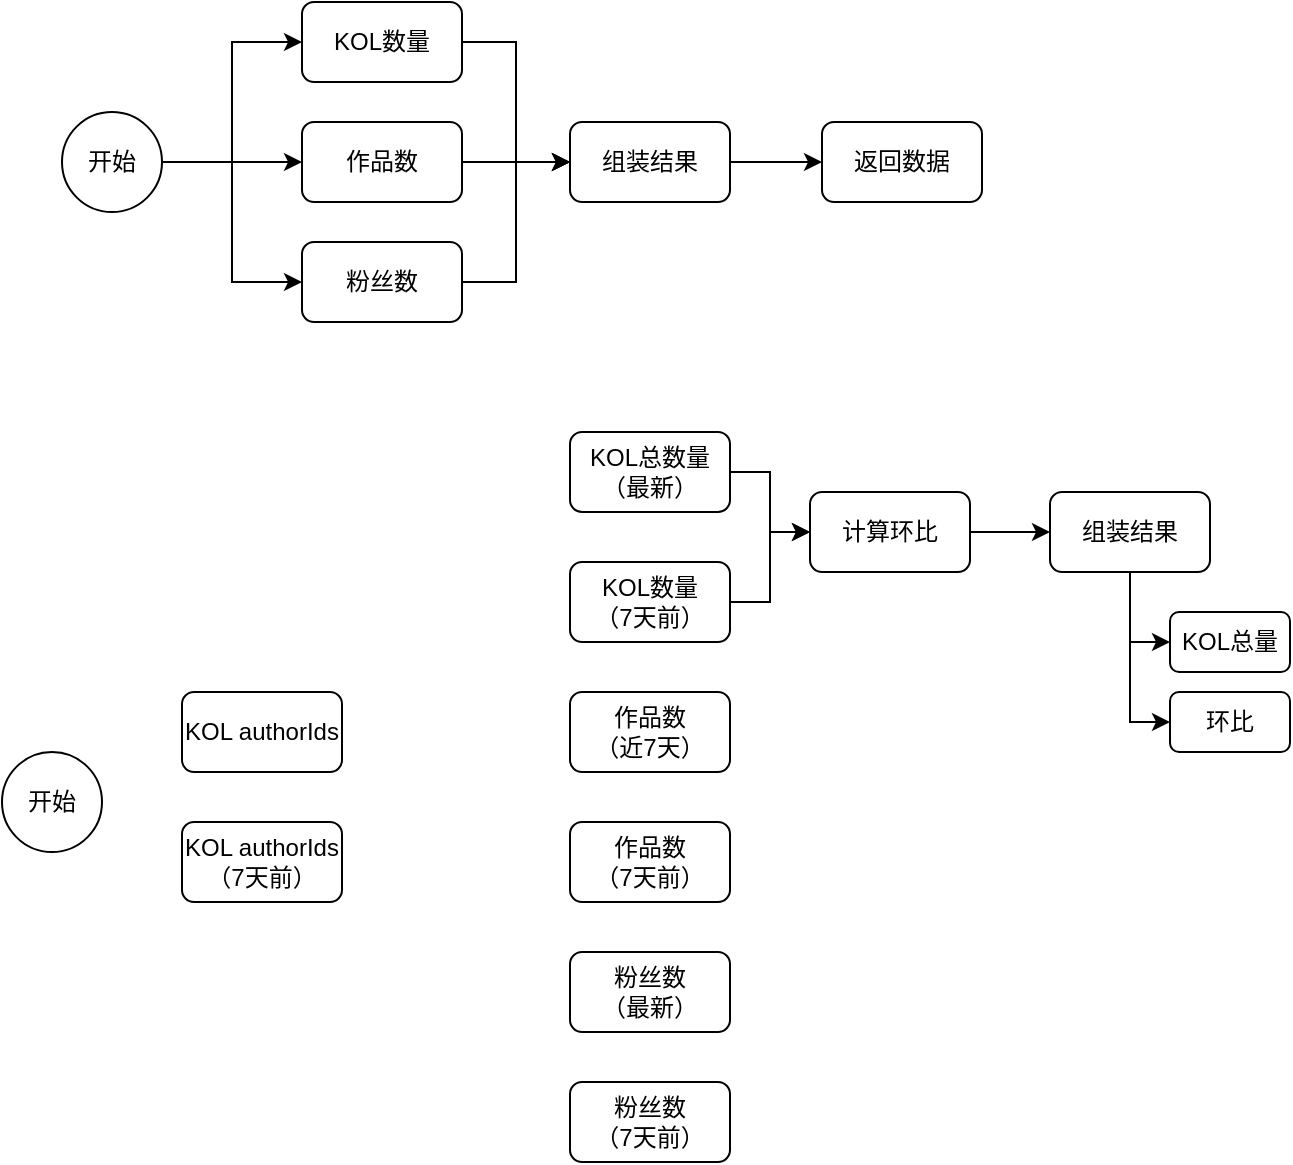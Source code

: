 <mxfile version="21.3.8" type="github">
  <diagram name="第 1 页" id="1frLAyx7Ao2BgWXEjT3e">
    <mxGraphModel dx="1686" dy="1166" grid="1" gridSize="10" guides="1" tooltips="1" connect="1" arrows="1" fold="1" page="1" pageScale="1" pageWidth="827" pageHeight="1169" math="0" shadow="0">
      <root>
        <mxCell id="0" />
        <mxCell id="1" parent="0" />
        <mxCell id="i0a-wmi7Up6VofEtSDoC-9" style="edgeStyle=orthogonalEdgeStyle;rounded=0;orthogonalLoop=1;jettySize=auto;html=1;exitX=1;exitY=0.5;exitDx=0;exitDy=0;entryX=0;entryY=0.5;entryDx=0;entryDy=0;" edge="1" parent="1" source="i0a-wmi7Up6VofEtSDoC-1" target="i0a-wmi7Up6VofEtSDoC-8">
          <mxGeometry relative="1" as="geometry" />
        </mxCell>
        <mxCell id="i0a-wmi7Up6VofEtSDoC-1" value="KOL数量" style="rounded=1;whiteSpace=wrap;html=1;" vertex="1" parent="1">
          <mxGeometry x="200" y="115" width="80" height="40" as="geometry" />
        </mxCell>
        <mxCell id="i0a-wmi7Up6VofEtSDoC-5" style="edgeStyle=orthogonalEdgeStyle;rounded=0;orthogonalLoop=1;jettySize=auto;html=1;exitX=1;exitY=0.5;exitDx=0;exitDy=0;entryX=0;entryY=0.5;entryDx=0;entryDy=0;" edge="1" parent="1" source="i0a-wmi7Up6VofEtSDoC-2" target="i0a-wmi7Up6VofEtSDoC-1">
          <mxGeometry relative="1" as="geometry" />
        </mxCell>
        <mxCell id="i0a-wmi7Up6VofEtSDoC-6" style="edgeStyle=orthogonalEdgeStyle;rounded=0;orthogonalLoop=1;jettySize=auto;html=1;exitX=1;exitY=0.5;exitDx=0;exitDy=0;entryX=0;entryY=0.5;entryDx=0;entryDy=0;" edge="1" parent="1" source="i0a-wmi7Up6VofEtSDoC-2" target="i0a-wmi7Up6VofEtSDoC-3">
          <mxGeometry relative="1" as="geometry" />
        </mxCell>
        <mxCell id="i0a-wmi7Up6VofEtSDoC-7" style="edgeStyle=orthogonalEdgeStyle;rounded=0;orthogonalLoop=1;jettySize=auto;html=1;exitX=1;exitY=0.5;exitDx=0;exitDy=0;entryX=0;entryY=0.5;entryDx=0;entryDy=0;" edge="1" parent="1" source="i0a-wmi7Up6VofEtSDoC-2" target="i0a-wmi7Up6VofEtSDoC-4">
          <mxGeometry relative="1" as="geometry" />
        </mxCell>
        <mxCell id="i0a-wmi7Up6VofEtSDoC-2" value="开始" style="ellipse;whiteSpace=wrap;html=1;aspect=fixed;" vertex="1" parent="1">
          <mxGeometry x="80" y="170" width="50" height="50" as="geometry" />
        </mxCell>
        <mxCell id="i0a-wmi7Up6VofEtSDoC-10" style="edgeStyle=orthogonalEdgeStyle;rounded=0;orthogonalLoop=1;jettySize=auto;html=1;exitX=1;exitY=0.5;exitDx=0;exitDy=0;entryX=0;entryY=0.5;entryDx=0;entryDy=0;" edge="1" parent="1" source="i0a-wmi7Up6VofEtSDoC-3" target="i0a-wmi7Up6VofEtSDoC-8">
          <mxGeometry relative="1" as="geometry" />
        </mxCell>
        <mxCell id="i0a-wmi7Up6VofEtSDoC-3" value="作品数" style="rounded=1;whiteSpace=wrap;html=1;" vertex="1" parent="1">
          <mxGeometry x="200" y="175" width="80" height="40" as="geometry" />
        </mxCell>
        <mxCell id="i0a-wmi7Up6VofEtSDoC-11" style="edgeStyle=orthogonalEdgeStyle;rounded=0;orthogonalLoop=1;jettySize=auto;html=1;exitX=1;exitY=0.5;exitDx=0;exitDy=0;entryX=0;entryY=0.5;entryDx=0;entryDy=0;" edge="1" parent="1" source="i0a-wmi7Up6VofEtSDoC-4" target="i0a-wmi7Up6VofEtSDoC-8">
          <mxGeometry relative="1" as="geometry" />
        </mxCell>
        <mxCell id="i0a-wmi7Up6VofEtSDoC-4" value="粉丝数" style="rounded=1;whiteSpace=wrap;html=1;" vertex="1" parent="1">
          <mxGeometry x="200" y="235" width="80" height="40" as="geometry" />
        </mxCell>
        <mxCell id="i0a-wmi7Up6VofEtSDoC-13" style="edgeStyle=orthogonalEdgeStyle;rounded=0;orthogonalLoop=1;jettySize=auto;html=1;exitX=1;exitY=0.5;exitDx=0;exitDy=0;entryX=0;entryY=0.5;entryDx=0;entryDy=0;" edge="1" parent="1" source="i0a-wmi7Up6VofEtSDoC-8" target="i0a-wmi7Up6VofEtSDoC-12">
          <mxGeometry relative="1" as="geometry" />
        </mxCell>
        <mxCell id="i0a-wmi7Up6VofEtSDoC-8" value="组装结果" style="rounded=1;whiteSpace=wrap;html=1;" vertex="1" parent="1">
          <mxGeometry x="334" y="175" width="80" height="40" as="geometry" />
        </mxCell>
        <mxCell id="i0a-wmi7Up6VofEtSDoC-12" value="返回数据" style="rounded=1;whiteSpace=wrap;html=1;" vertex="1" parent="1">
          <mxGeometry x="460" y="175" width="80" height="40" as="geometry" />
        </mxCell>
        <mxCell id="i0a-wmi7Up6VofEtSDoC-14" value="开始" style="ellipse;whiteSpace=wrap;html=1;aspect=fixed;" vertex="1" parent="1">
          <mxGeometry x="50" y="490" width="50" height="50" as="geometry" />
        </mxCell>
        <mxCell id="i0a-wmi7Up6VofEtSDoC-25" style="edgeStyle=orthogonalEdgeStyle;rounded=0;orthogonalLoop=1;jettySize=auto;html=1;exitX=1;exitY=0.5;exitDx=0;exitDy=0;entryX=0;entryY=0.5;entryDx=0;entryDy=0;" edge="1" parent="1" source="i0a-wmi7Up6VofEtSDoC-15" target="i0a-wmi7Up6VofEtSDoC-17">
          <mxGeometry relative="1" as="geometry" />
        </mxCell>
        <mxCell id="i0a-wmi7Up6VofEtSDoC-15" value="KOL总数量&lt;br&gt;（最新）" style="rounded=1;whiteSpace=wrap;html=1;" vertex="1" parent="1">
          <mxGeometry x="334" y="330" width="80" height="40" as="geometry" />
        </mxCell>
        <mxCell id="i0a-wmi7Up6VofEtSDoC-26" style="edgeStyle=orthogonalEdgeStyle;rounded=0;orthogonalLoop=1;jettySize=auto;html=1;exitX=1;exitY=0.5;exitDx=0;exitDy=0;entryX=0;entryY=0.5;entryDx=0;entryDy=0;" edge="1" parent="1" source="i0a-wmi7Up6VofEtSDoC-16" target="i0a-wmi7Up6VofEtSDoC-17">
          <mxGeometry relative="1" as="geometry" />
        </mxCell>
        <mxCell id="i0a-wmi7Up6VofEtSDoC-16" value="KOL数量&lt;br&gt;（7天前）" style="rounded=1;whiteSpace=wrap;html=1;" vertex="1" parent="1">
          <mxGeometry x="334" y="395" width="80" height="40" as="geometry" />
        </mxCell>
        <mxCell id="i0a-wmi7Up6VofEtSDoC-27" style="edgeStyle=orthogonalEdgeStyle;rounded=0;orthogonalLoop=1;jettySize=auto;html=1;exitX=1;exitY=0.5;exitDx=0;exitDy=0;entryX=0;entryY=0.5;entryDx=0;entryDy=0;" edge="1" parent="1" source="i0a-wmi7Up6VofEtSDoC-17" target="i0a-wmi7Up6VofEtSDoC-18">
          <mxGeometry relative="1" as="geometry" />
        </mxCell>
        <mxCell id="i0a-wmi7Up6VofEtSDoC-17" value="计算环比" style="rounded=1;whiteSpace=wrap;html=1;" vertex="1" parent="1">
          <mxGeometry x="454" y="360" width="80" height="40" as="geometry" />
        </mxCell>
        <mxCell id="i0a-wmi7Up6VofEtSDoC-23" style="edgeStyle=orthogonalEdgeStyle;rounded=0;orthogonalLoop=1;jettySize=auto;html=1;exitX=0.5;exitY=1;exitDx=0;exitDy=0;entryX=0;entryY=0.5;entryDx=0;entryDy=0;" edge="1" parent="1" source="i0a-wmi7Up6VofEtSDoC-18" target="i0a-wmi7Up6VofEtSDoC-21">
          <mxGeometry relative="1" as="geometry" />
        </mxCell>
        <mxCell id="i0a-wmi7Up6VofEtSDoC-24" style="edgeStyle=orthogonalEdgeStyle;rounded=0;orthogonalLoop=1;jettySize=auto;html=1;exitX=0.5;exitY=1;exitDx=0;exitDy=0;entryX=0;entryY=0.5;entryDx=0;entryDy=0;" edge="1" parent="1" source="i0a-wmi7Up6VofEtSDoC-18" target="i0a-wmi7Up6VofEtSDoC-22">
          <mxGeometry relative="1" as="geometry" />
        </mxCell>
        <mxCell id="i0a-wmi7Up6VofEtSDoC-18" value="组装结果" style="rounded=1;whiteSpace=wrap;html=1;" vertex="1" parent="1">
          <mxGeometry x="574" y="360" width="80" height="40" as="geometry" />
        </mxCell>
        <mxCell id="i0a-wmi7Up6VofEtSDoC-21" value="KOL总量" style="rounded=1;whiteSpace=wrap;html=1;" vertex="1" parent="1">
          <mxGeometry x="634" y="420" width="60" height="30" as="geometry" />
        </mxCell>
        <mxCell id="i0a-wmi7Up6VofEtSDoC-22" value="环比" style="rounded=1;whiteSpace=wrap;html=1;" vertex="1" parent="1">
          <mxGeometry x="634" y="460" width="60" height="30" as="geometry" />
        </mxCell>
        <mxCell id="i0a-wmi7Up6VofEtSDoC-28" value="KOL authorIds" style="rounded=1;whiteSpace=wrap;html=1;" vertex="1" parent="1">
          <mxGeometry x="140" y="460" width="80" height="40" as="geometry" />
        </mxCell>
        <mxCell id="i0a-wmi7Up6VofEtSDoC-29" value="KOL authorIds&lt;br&gt;（7天前）" style="rounded=1;whiteSpace=wrap;html=1;" vertex="1" parent="1">
          <mxGeometry x="140" y="525" width="80" height="40" as="geometry" />
        </mxCell>
        <mxCell id="i0a-wmi7Up6VofEtSDoC-30" value="作品数&lt;br&gt;（7天前）" style="rounded=1;whiteSpace=wrap;html=1;" vertex="1" parent="1">
          <mxGeometry x="334" y="525" width="80" height="40" as="geometry" />
        </mxCell>
        <mxCell id="i0a-wmi7Up6VofEtSDoC-31" value="作品数&lt;br&gt;（近7天）" style="rounded=1;whiteSpace=wrap;html=1;" vertex="1" parent="1">
          <mxGeometry x="334" y="460" width="80" height="40" as="geometry" />
        </mxCell>
        <mxCell id="i0a-wmi7Up6VofEtSDoC-32" value="粉丝数&lt;br&gt;（最新）" style="rounded=1;whiteSpace=wrap;html=1;" vertex="1" parent="1">
          <mxGeometry x="334" y="590" width="80" height="40" as="geometry" />
        </mxCell>
        <mxCell id="i0a-wmi7Up6VofEtSDoC-33" value="粉丝数&lt;br&gt;（7天前）" style="rounded=1;whiteSpace=wrap;html=1;" vertex="1" parent="1">
          <mxGeometry x="334" y="655" width="80" height="40" as="geometry" />
        </mxCell>
      </root>
    </mxGraphModel>
  </diagram>
</mxfile>
